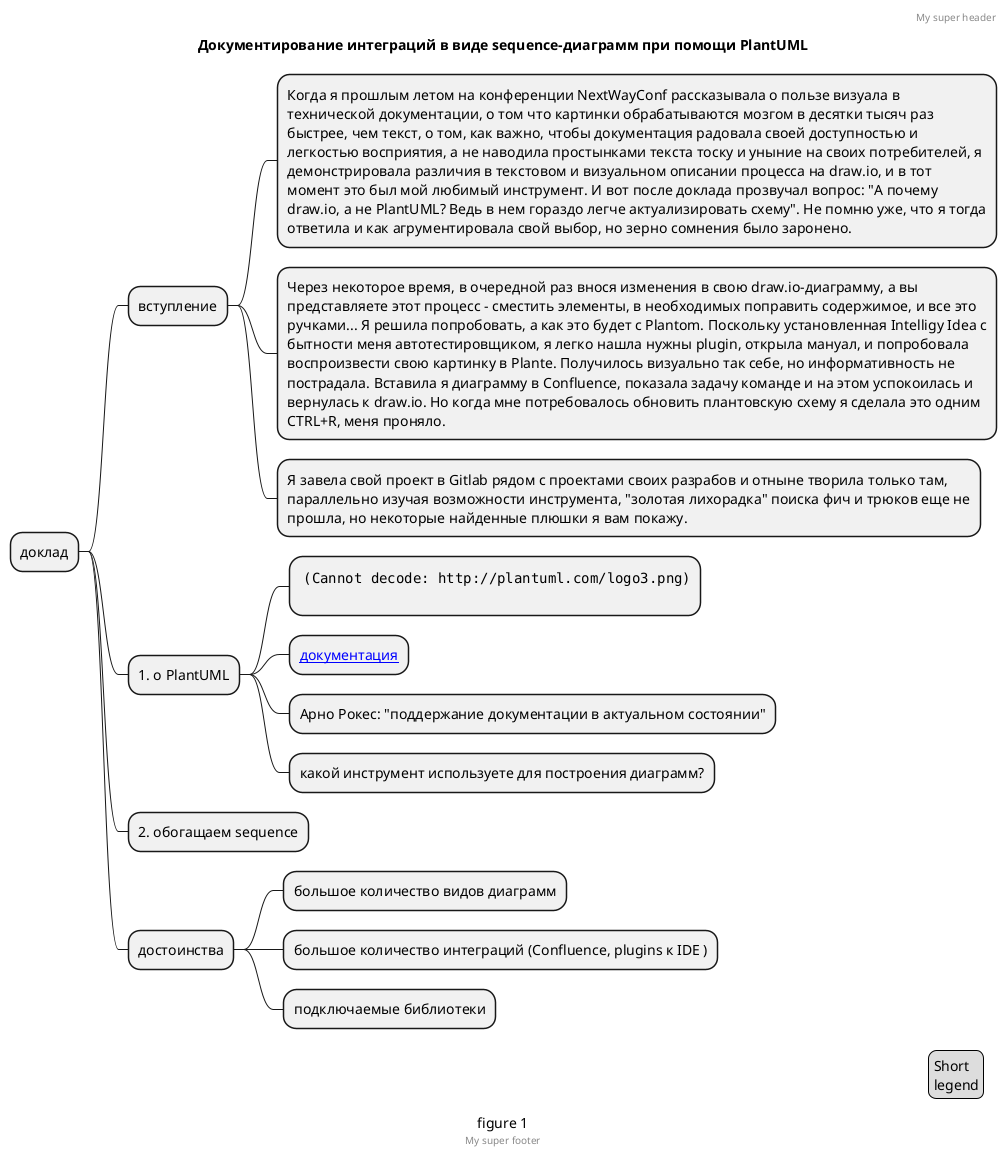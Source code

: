 @startmindmap
'https://plantuml.com/mindmap-diagram
skinparam wrapWidth 700

caption figure 1
title Документирование интеграций в виде sequence-диаграмм при помощи PlantUML

* доклад
** вступление
*** Когда я прошлым летом на конференции NextWayConf рассказывала о пользе визуала в технической документации, о том что картинки обрабатываются мозгом в десятки тысяч раз быстрее, чем текст, о том, как важно, чтобы документация радовала своей доступностью и легкостью восприятия, а не наводила простынками текста тоску и уныние на своих потребителей, я демонстрировала различия в текстовом и визуальном описании процесса на draw.io, и в тот момент это был мой любимый инструмент. И вот после доклада прозвучал вопрос: "А почему draw.io, а не PlantUML? Ведь в нем гораздо легче актуализировать схему". Не помню уже, что я тогда ответила и как агрументировала свой выбор, но зерно сомнения было заронено.
***  Через некоторое время, в очередной раз внося изменения в свою draw.io-диаграмму, а вы представляете этот процесс - сместить элементы, в необходимых поправить содержимое, и все это ручками... Я решила попробовать, а как это будет с Plantom. Поскольку установленная Intelligy Idea с бытности меня автотестировщиком, я легко нашла нужны plugin, открыла мануал, и попробовала воспроизвести свою картинку в Plante. Получилось визуально так себе, но информативность не пострадала. Вставила я диаграмму в Confluence, показала задачу команде и на этом успокоилась и вернулась к draw.io. Но когда мне потребовалось обновить плантовскую схему я сделала это одним CTRL+R, меня проняло.
*** Я завела свой проект в Gitlab рядом с проектами своих разрабов и отныне творила только там, параллельно изучая возможности инструмента, "золотая лихорадка" поиска фич и трюков еще не прошла, но некоторые найденные плюшки я вам покажу.
** 1. o PlantUML
***: <img:http://plantuml.com/logo3.png>
        ;
*** [[https://plantuml.com/ru/ документация]]
*** Арно Рокес: "поддержание документации в актуальном состоянии"
*** какой инструмент используете для построения диаграмм?
** 2. обогащаем sequence
'** 3. обзор аналогов
'*** Mermaid - написан на JavaScript
'****: <img:vscode.png>
';
'*** PlantUML - написан на Java
'****: <img:idea.png>
';
'****: <img:vscode.png>
';


** достоинства
*** большое количество видов диаграмм
*** большое количество интеграций (Confluence, plugins к IDE )
*** подключаемые библиотеки

header
My super header
endheader

center footer My super footer

legend right
  Short
  legend
endlegend
@endmindmap
